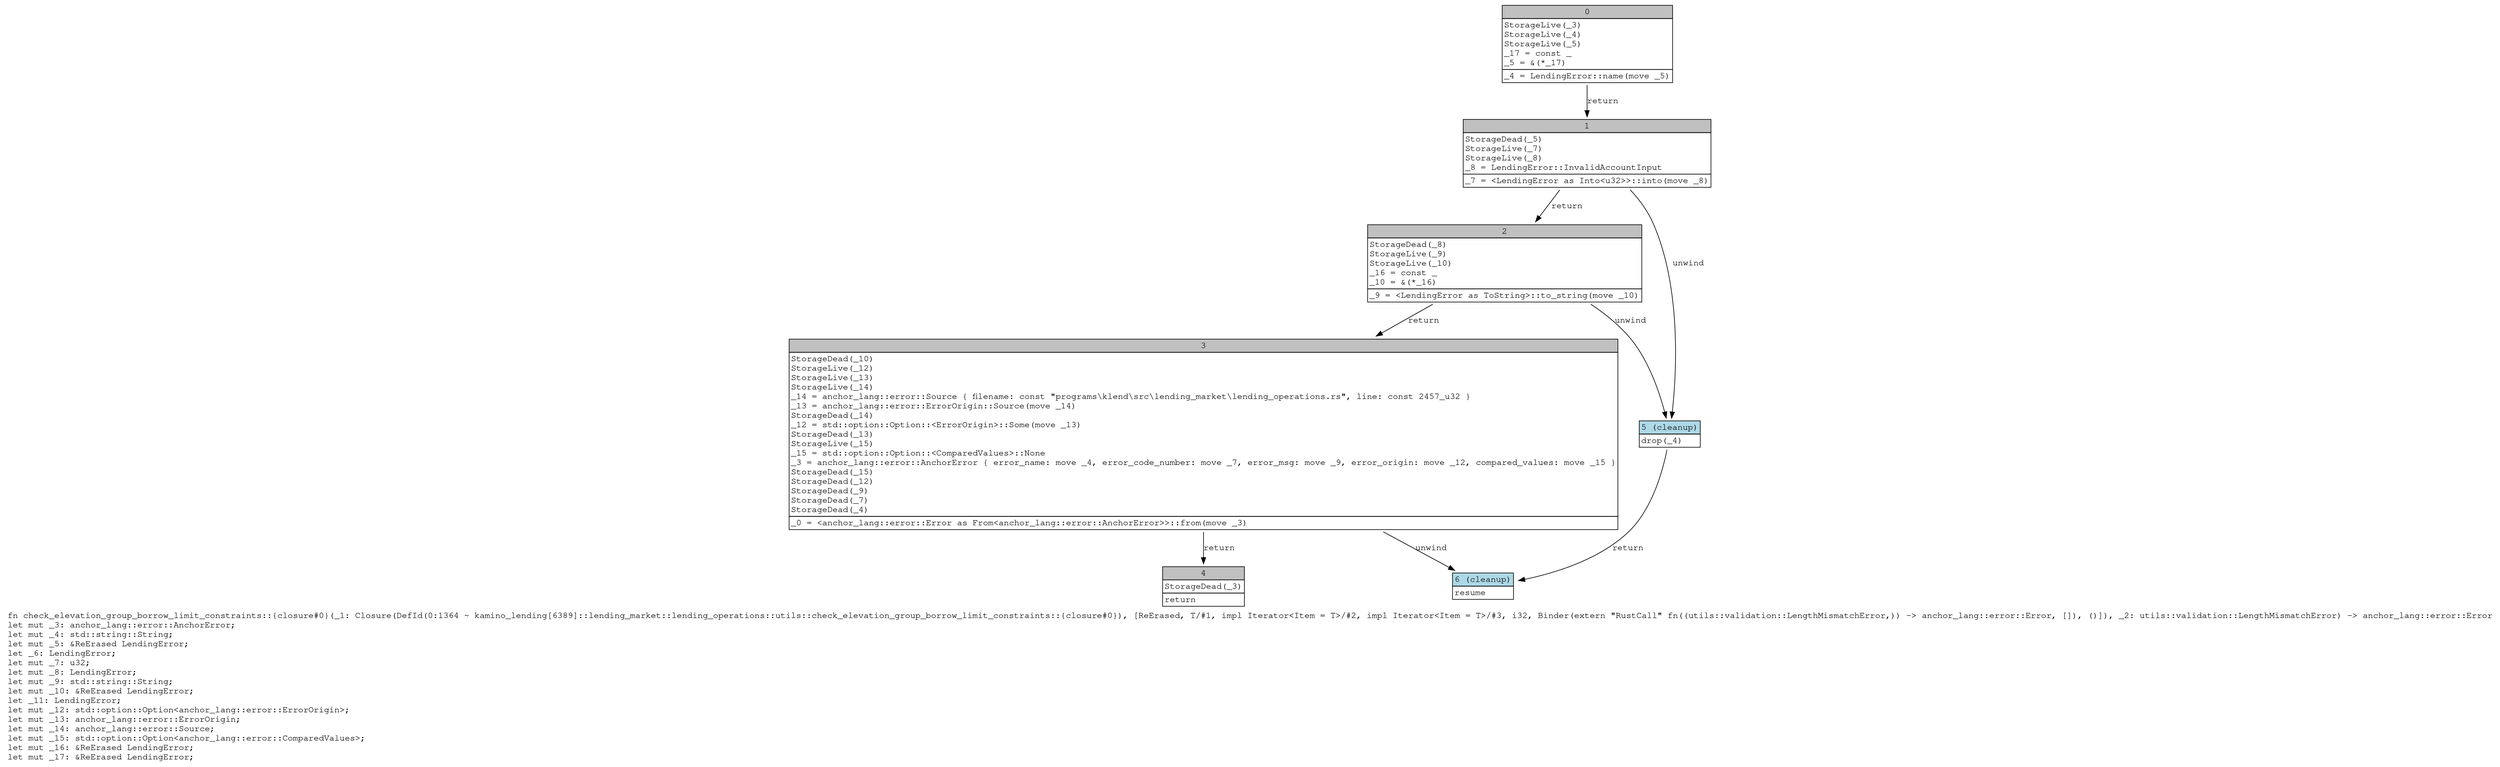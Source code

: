 digraph Mir_0_1364 {
    graph [fontname="Courier, monospace"];
    node [fontname="Courier, monospace"];
    edge [fontname="Courier, monospace"];
    label=<fn check_elevation_group_borrow_limit_constraints::{closure#0}(_1: Closure(DefId(0:1364 ~ kamino_lending[6389]::lending_market::lending_operations::utils::check_elevation_group_borrow_limit_constraints::{closure#0}), [ReErased, T/#1, impl Iterator&lt;Item = T&gt;/#2, impl Iterator&lt;Item = T&gt;/#3, i32, Binder(extern &quot;RustCall&quot; fn((utils::validation::LengthMismatchError,)) -&gt; anchor_lang::error::Error, []), ()]), _2: utils::validation::LengthMismatchError) -&gt; anchor_lang::error::Error<br align="left"/>let mut _3: anchor_lang::error::AnchorError;<br align="left"/>let mut _4: std::string::String;<br align="left"/>let mut _5: &amp;ReErased LendingError;<br align="left"/>let _6: LendingError;<br align="left"/>let mut _7: u32;<br align="left"/>let mut _8: LendingError;<br align="left"/>let mut _9: std::string::String;<br align="left"/>let mut _10: &amp;ReErased LendingError;<br align="left"/>let _11: LendingError;<br align="left"/>let mut _12: std::option::Option&lt;anchor_lang::error::ErrorOrigin&gt;;<br align="left"/>let mut _13: anchor_lang::error::ErrorOrigin;<br align="left"/>let mut _14: anchor_lang::error::Source;<br align="left"/>let mut _15: std::option::Option&lt;anchor_lang::error::ComparedValues&gt;;<br align="left"/>let mut _16: &amp;ReErased LendingError;<br align="left"/>let mut _17: &amp;ReErased LendingError;<br align="left"/>>;
    bb0__0_1364 [shape="none", label=<<table border="0" cellborder="1" cellspacing="0"><tr><td bgcolor="gray" align="center" colspan="1">0</td></tr><tr><td align="left" balign="left">StorageLive(_3)<br/>StorageLive(_4)<br/>StorageLive(_5)<br/>_17 = const _<br/>_5 = &amp;(*_17)<br/></td></tr><tr><td align="left">_4 = LendingError::name(move _5)</td></tr></table>>];
    bb1__0_1364 [shape="none", label=<<table border="0" cellborder="1" cellspacing="0"><tr><td bgcolor="gray" align="center" colspan="1">1</td></tr><tr><td align="left" balign="left">StorageDead(_5)<br/>StorageLive(_7)<br/>StorageLive(_8)<br/>_8 = LendingError::InvalidAccountInput<br/></td></tr><tr><td align="left">_7 = &lt;LendingError as Into&lt;u32&gt;&gt;::into(move _8)</td></tr></table>>];
    bb2__0_1364 [shape="none", label=<<table border="0" cellborder="1" cellspacing="0"><tr><td bgcolor="gray" align="center" colspan="1">2</td></tr><tr><td align="left" balign="left">StorageDead(_8)<br/>StorageLive(_9)<br/>StorageLive(_10)<br/>_16 = const _<br/>_10 = &amp;(*_16)<br/></td></tr><tr><td align="left">_9 = &lt;LendingError as ToString&gt;::to_string(move _10)</td></tr></table>>];
    bb3__0_1364 [shape="none", label=<<table border="0" cellborder="1" cellspacing="0"><tr><td bgcolor="gray" align="center" colspan="1">3</td></tr><tr><td align="left" balign="left">StorageDead(_10)<br/>StorageLive(_12)<br/>StorageLive(_13)<br/>StorageLive(_14)<br/>_14 = anchor_lang::error::Source { filename: const &quot;programs\\klend\\src\\lending_market\\lending_operations.rs&quot;, line: const 2457_u32 }<br/>_13 = anchor_lang::error::ErrorOrigin::Source(move _14)<br/>StorageDead(_14)<br/>_12 = std::option::Option::&lt;ErrorOrigin&gt;::Some(move _13)<br/>StorageDead(_13)<br/>StorageLive(_15)<br/>_15 = std::option::Option::&lt;ComparedValues&gt;::None<br/>_3 = anchor_lang::error::AnchorError { error_name: move _4, error_code_number: move _7, error_msg: move _9, error_origin: move _12, compared_values: move _15 }<br/>StorageDead(_15)<br/>StorageDead(_12)<br/>StorageDead(_9)<br/>StorageDead(_7)<br/>StorageDead(_4)<br/></td></tr><tr><td align="left">_0 = &lt;anchor_lang::error::Error as From&lt;anchor_lang::error::AnchorError&gt;&gt;::from(move _3)</td></tr></table>>];
    bb4__0_1364 [shape="none", label=<<table border="0" cellborder="1" cellspacing="0"><tr><td bgcolor="gray" align="center" colspan="1">4</td></tr><tr><td align="left" balign="left">StorageDead(_3)<br/></td></tr><tr><td align="left">return</td></tr></table>>];
    bb5__0_1364 [shape="none", label=<<table border="0" cellborder="1" cellspacing="0"><tr><td bgcolor="lightblue" align="center" colspan="1">5 (cleanup)</td></tr><tr><td align="left">drop(_4)</td></tr></table>>];
    bb6__0_1364 [shape="none", label=<<table border="0" cellborder="1" cellspacing="0"><tr><td bgcolor="lightblue" align="center" colspan="1">6 (cleanup)</td></tr><tr><td align="left">resume</td></tr></table>>];
    bb0__0_1364 -> bb1__0_1364 [label="return"];
    bb1__0_1364 -> bb2__0_1364 [label="return"];
    bb1__0_1364 -> bb5__0_1364 [label="unwind"];
    bb2__0_1364 -> bb3__0_1364 [label="return"];
    bb2__0_1364 -> bb5__0_1364 [label="unwind"];
    bb3__0_1364 -> bb4__0_1364 [label="return"];
    bb3__0_1364 -> bb6__0_1364 [label="unwind"];
    bb5__0_1364 -> bb6__0_1364 [label="return"];
}
